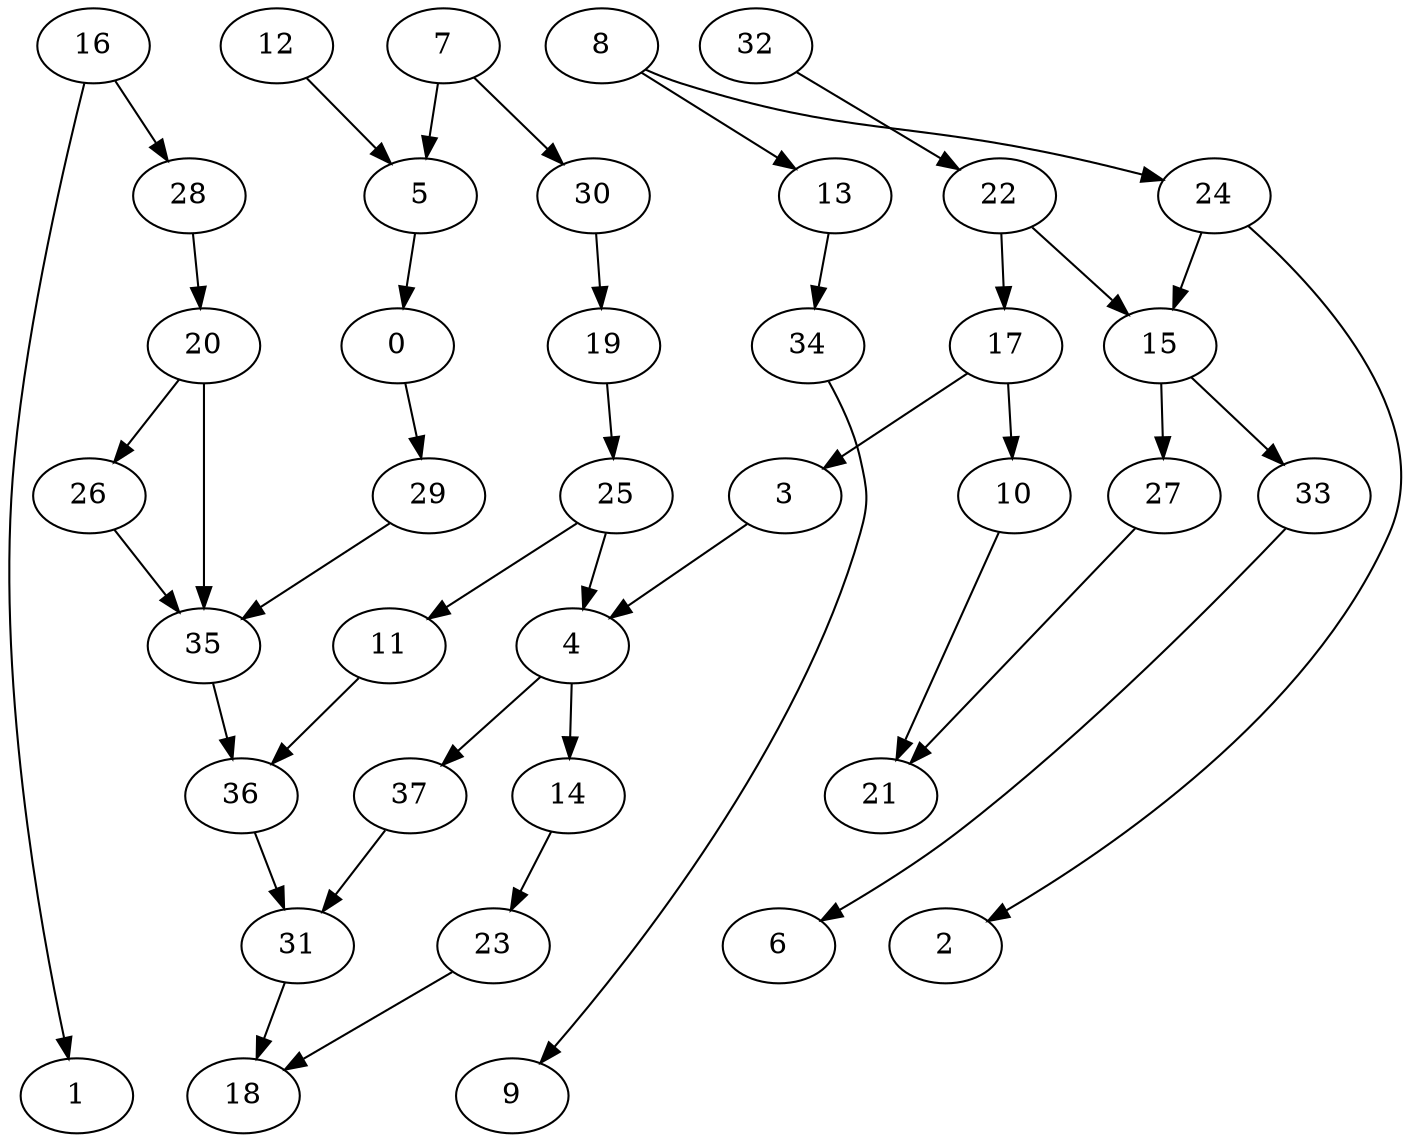 digraph g {
0;
1;
2;
3;
4;
5;
6;
7;
8;
9;
10;
11;
12;
13;
14;
15;
16;
17;
18;
19;
20;
21;
22;
23;
24;
25;
26;
27;
28;
29;
30;
31;
32;
33;
34;
35;
36;
37;
0 -> 29 [weight=0];
3 -> 4 [weight=0];
4 -> 37 [weight=0];
4 -> 14 [weight=0];
5 -> 0 [weight=0];
7 -> 5 [weight=0];
7 -> 30 [weight=0];
8 -> 13 [weight=0];
8 -> 24 [weight=0];
10 -> 21 [weight=0];
11 -> 36 [weight=0];
12 -> 5 [weight=0];
13 -> 34 [weight=0];
14 -> 23 [weight=0];
15 -> 27 [weight=0];
15 -> 33 [weight=0];
16 -> 1 [weight=0];
16 -> 28 [weight=0];
17 -> 3 [weight=0];
17 -> 10 [weight=0];
19 -> 25 [weight=0];
20 -> 35 [weight=1];
20 -> 26 [weight=0];
22 -> 15 [weight=0];
22 -> 17 [weight=0];
23 -> 18 [weight=0];
24 -> 15 [weight=0];
24 -> 2 [weight=0];
25 -> 4 [weight=0];
25 -> 11 [weight=0];
26 -> 35 [weight=0];
27 -> 21 [weight=0];
28 -> 20 [weight=0];
29 -> 35 [weight=0];
30 -> 19 [weight=0];
31 -> 18 [weight=0];
32 -> 22 [weight=0];
33 -> 6 [weight=0];
34 -> 9 [weight=0];
35 -> 36 [weight=0];
36 -> 31 [weight=0];
37 -> 31 [weight=0];
}
